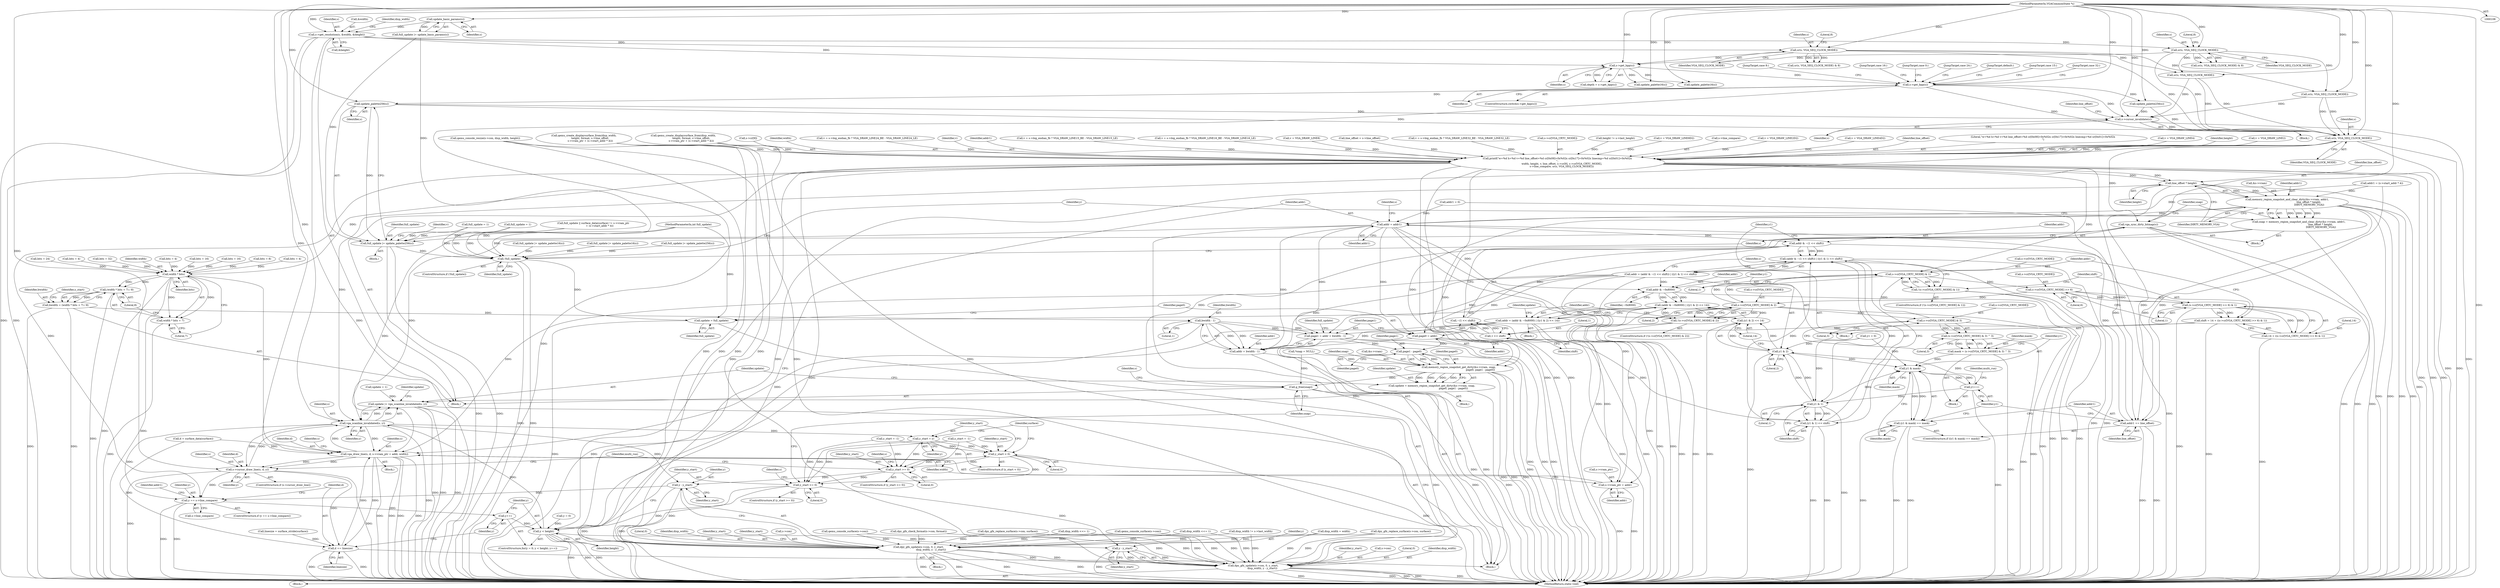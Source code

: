 digraph "0_qemu_bfc56535f793c557aa754c50213fc5f882e6482d@API" {
"1000552" [label="(Call,update_palette256(s))"];
"1000533" [label="(Call,s->get_bpp(s))"];
"1000279" [label="(Call,s->get_bpp(s))"];
"1000163" [label="(Call,s->get_resolution(s, &width, &height))"];
"1000161" [label="(Call,update_basic_params(s))"];
"1000109" [label="(MethodParameterIn,VGACommonState *s)"];
"1000253" [label="(Call,sr(s, VGA_SEQ_CLOCK_MODE))"];
"1000269" [label="(Call,sr(s, VGA_SEQ_CLOCK_MODE))"];
"1000550" [label="(Call,full_update |= update_palette256(s))"];
"1000688" [label="(Call,!full_update)"];
"1000777" [label="(Call,update = full_update)"];
"1000627" [label="(Call,s->cursor_invalidate(s))"];
"1000653" [label="(Call,sr(s, VGA_SEQ_CLOCK_MODE))"];
"1000634" [label="(Call,printf(\"w=%d h=%d v=%d line_offset=%d cr[0x09]=0x%02x cr[0x17]=0x%02x linecmp=%d sr[0x01]=0x%02x\n\",\n           width, height, v, line_offset, s->cr[9], s->cr[VGA_CRTC_MODE],\n           s->line_compare, sr(s, VGA_SEQ_CLOCK_MODE)))"];
"1000667" [label="(Call,width * bits)"];
"1000665" [label="(Call,(width * bits + 7) / 8)"];
"1000663" [label="(Call,bwidth = (width * bits + 7) / 8)"];
"1000787" [label="(Call,bwidth - 1)"];
"1000783" [label="(Call,page1 = addr + bwidth - 1)"];
"1000807" [label="(Call,page1 - page0)"];
"1000800" [label="(Call,memory_region_snapshot_get_dirty(&s->vram, snap,\n                                                      page0, page1 - page0))"];
"1000798" [label="(Call,update = memory_region_snapshot_get_dirty(&s->vram, snap,\n                                                      page0, page1 - page0))"];
"1000810" [label="(Call,update |= vga_scanline_invalidated(s, y))"];
"1000928" [label="(Call,g_free(snap))"];
"1000785" [label="(Call,addr + bwidth - 1)"];
"1000666" [label="(Call,width * bits + 7)"];
"1000830" [label="(Call,vga_draw_line(s, d, s->vram_ptr + addr, width))"];
"1000812" [label="(Call,vga_scanline_invalidated(s, y))"];
"1000822" [label="(Call,y_start = y)"];
"1000819" [label="(Call,y_start < 0)"];
"1000850" [label="(Call,y_start >= 0)"];
"1000861" [label="(Call,y - y_start)"];
"1000854" [label="(Call,dpy_gfx_update(s->con, 0, y_start,\n                               disp_width, y - y_start))"];
"1000918" [label="(Call,dpy_gfx_update(s->con, 0, y_start,\n                       disp_width, y - y_start))"];
"1000902" [label="(Call,y == s->line_compare)"];
"1000712" [label="(Call,y++)"];
"1000709" [label="(Call,y < height)"];
"1000925" [label="(Call,y - y_start)"];
"1000914" [label="(Call,y_start >= 0)"];
"1000843" [label="(Call,s->cursor_draw_line(s, d, y))"];
"1000910" [label="(Call,d += linesize)"];
"1000701" [label="(Call,line_offset * height)"];
"1000695" [label="(Call,memory_region_snapshot_and_clear_dirty(&s->vram, addr1,\n                                                      line_offset * height,\n                                                       DIRTY_MEMORY_VGA))"];
"1000693" [label="(Call,snap = memory_region_snapshot_and_clear_dirty(&s->vram, addr1,\n                                                      line_offset * height,\n                                                       DIRTY_MEMORY_VGA))"];
"1000715" [label="(Call,addr = addr1)"];
"1000745" [label="(Call,addr & ~(1 << shift))"];
"1000744" [label="(Call,(addr & ~(1 << shift)) | ((y1 & 1) << shift))"];
"1000742" [label="(Call,addr = (addr & ~(1 << shift)) | ((y1 & 1) << shift))"];
"1000769" [label="(Call,addr & ~0x8000)"];
"1000768" [label="(Call,(addr & ~0x8000) | ((y1 & 2) << 14))"];
"1000766" [label="(Call,addr = (addr & ~0x8000) | ((y1 & 2) << 14))"];
"1000780" [label="(Call,page0 = addr)"];
"1000833" [label="(Call,s->vram_ptr + addr)"];
"1000889" [label="(Call,addr1 += line_offset)"];
"1000720" [label="(Call,s->cr[VGA_CRTC_MODE] & 1)"];
"1000719" [label="(Call,!(s->cr[VGA_CRTC_MODE] & 1))"];
"1000734" [label="(Call,s->cr[VGA_CRTC_MODE] >> 6)"];
"1000733" [label="(Call,(s->cr[VGA_CRTC_MODE] >> 6) & 1)"];
"1000729" [label="(Call,shift = 14 + ((s->cr[VGA_CRTC_MODE] >> 6) & 1))"];
"1000748" [label="(Call,1 << shift)"];
"1000747" [label="(Call,~(1 << shift))"];
"1000751" [label="(Call,(y1 & 1) << shift)"];
"1000731" [label="(Call,14 + ((s->cr[VGA_CRTC_MODE] >> 6) & 1))"];
"1000758" [label="(Call,s->cr[VGA_CRTC_MODE] & 2)"];
"1000757" [label="(Call,!(s->cr[VGA_CRTC_MODE] & 2))"];
"1000875" [label="(Call,s->cr[VGA_CRTC_MODE] & 3)"];
"1000874" [label="(Call,(s->cr[VGA_CRTC_MODE] & 3) ^ 3)"];
"1000872" [label="(Call,mask = (s->cr[VGA_CRTC_MODE] & 3) ^ 3)"];
"1000885" [label="(Call,y1 & mask)"];
"1000884" [label="(Call,(y1 & mask) == mask)"];
"1000892" [label="(Call,y1++)"];
"1000752" [label="(Call,y1 & 1)"];
"1000773" [label="(Call,y1 & 2)"];
"1000772" [label="(Call,(y1 & 2) << 14)"];
"1000691" [label="(Call,vga_sync_dirty_bitmap(s))"];
"1000783" [label="(Call,page1 = addr + bwidth - 1)"];
"1000664" [label="(Identifier,bwidth)"];
"1000844" [label="(Identifier,s)"];
"1000637" [label="(Identifier,height)"];
"1000755" [label="(Identifier,shift)"];
"1000754" [label="(Literal,1)"];
"1000805" [label="(Identifier,snap)"];
"1000782" [label="(Identifier,addr)"];
"1000707" [label="(Identifier,y)"];
"1000710" [label="(Identifier,y)"];
"1000870" [label="(Identifier,multi_run)"];
"1000721" [label="(Call,s->cr[VGA_CRTC_MODE])"];
"1000538" [label="(Call,full_update |= update_palette256(s))"];
"1000115" [label="(Call,qemu_console_surface(s->con))"];
"1000653" [label="(Call,sr(s, VGA_SEQ_CLOCK_MODE))"];
"1000811" [label="(Identifier,update)"];
"1000757" [label="(Call,!(s->cr[VGA_CRTC_MODE] & 2))"];
"1000350" [label="(Call,qemu_create_displaysurface_from(disp_width,\n                    height, format, s->line_offset,\n                    s->vram_ptr + (s->start_addr * 4)))"];
"1000816" [label="(Identifier,update)"];
"1000714" [label="(Block,)"];
"1000712" [label="(Call,y++)"];
"1000164" [label="(Identifier,s)"];
"1000665" [label="(Call,(width * bits + 7) / 8)"];
"1000705" [label="(ControlStructure,for(y = 0; y < height; y++))"];
"1000927" [label="(Identifier,y_start)"];
"1000747" [label="(Call,~(1 << shift))"];
"1000735" [label="(Call,s->cr[VGA_CRTC_MODE])"];
"1000759" [label="(Call,s->cr[VGA_CRTC_MODE])"];
"1000524" [label="(Call,v = VGA_DRAW_LINE2)"];
"1000919" [label="(Call,s->con)"];
"1000711" [label="(Identifier,height)"];
"1000769" [label="(Call,addr & ~0x8000)"];
"1000765" [label="(Block,)"];
"1000756" [label="(ControlStructure,if (!(s->cr[VGA_CRTC_MODE] & 2)))"];
"1000912" [label="(Identifier,linesize)"];
"1000715" [label="(Call,addr = addr1)"];
"1000537" [label="(JumpTarget,case 0:)"];
"1000480" [label="(Call,full_update |= update_palette16(s))"];
"1000667" [label="(Call,width * bits)"];
"1000510" [label="(Call,update_palette16(s))"];
"1000784" [label="(Identifier,page1)"];
"1000640" [label="(Call,s->cr[9])"];
"1000734" [label="(Call,s->cr[VGA_CRTC_MODE] >> 6)"];
"1000270" [label="(Identifier,s)"];
"1000918" [label="(Call,dpy_gfx_update(s->con, 0, y_start,\n                       disp_width, y - y_start))"];
"1000636" [label="(Identifier,width)"];
"1000713" [label="(Identifier,y)"];
"1000689" [label="(Identifier,full_update)"];
"1000839" [label="(ControlStructure,if (s->cursor_draw_line))"];
"1000111" [label="(Block,)"];
"1000741" [label="(Literal,1)"];
"1000676" [label="(Call,d = surface_data(surface))"];
"1000939" [label="(MethodReturn,static void)"];
"1000588" [label="(Call,v = s->big_endian_fb ? VGA_DRAW_LINE24_BE : VGA_DRAW_LINE24_LE)"];
"1000861" [label="(Call,y - y_start)"];
"1000824" [label="(Identifier,y)"];
"1000845" [label="(Identifier,d)"];
"1000776" [label="(Literal,14)"];
"1000774" [label="(Identifier,y1)"];
"1000834" [label="(Call,s->vram_ptr)"];
"1000746" [label="(Identifier,addr)"];
"1000279" [label="(Call,s->get_bpp(s))"];
"1000587" [label="(JumpTarget,case 24:)"];
"1000638" [label="(Identifier,v)"];
"1000831" [label="(Identifier,s)"];
"1000885" [label="(Call,y1 & mask)"];
"1000883" [label="(ControlStructure,if ((y1 & mask) == mask))"];
"1000876" [label="(Call,s->cr[VGA_CRTC_MODE])"];
"1000657" [label="(Identifier,addr1)"];
"1000252" [label="(Call,sr(s, VGA_SEQ_CLOCK_MODE) & 8)"];
"1000268" [label="(Call,sr(s, VGA_SEQ_CLOCK_MODE) & 8)"];
"1000864" [label="(Call,y_start = -1)"];
"1000694" [label="(Identifier,snap)"];
"1000750" [label="(Identifier,shift)"];
"1000534" [label="(Identifier,s)"];
"1000887" [label="(Identifier,mask)"];
"1000772" [label="(Call,(y1 & 2) << 14)"];
"1000553" [label="(Identifier,s)"];
"1000596" [label="(Call,bits = 24)"];
"1000536" [label="(JumpTarget,default:)"];
"1000670" [label="(Literal,7)"];
"1000669" [label="(Identifier,bits)"];
"1000850" [label="(Call,y_start >= 0)"];
"1000813" [label="(Identifier,s)"];
"1000922" [label="(Literal,0)"];
"1000770" [label="(Identifier,addr)"];
"1000843" [label="(Call,s->cursor_draw_line(s, d, y))"];
"1000687" [label="(ControlStructure,if (!full_update))"];
"1000832" [label="(Identifier,d)"];
"1000533" [label="(Call,s->get_bpp(s))"];
"1000719" [label="(Call,!(s->cr[VGA_CRTC_MODE] & 1))"];
"1000830" [label="(Call,vga_draw_line(s, d, s->vram_ptr + addr, width))"];
"1000771" [label="(Identifier,~0x8000)"];
"1000852" [label="(Literal,0)"];
"1000709" [label="(Call,y < height)"];
"1000761" [label="(Identifier,s)"];
"1000634" [label="(Call,printf(\"w=%d h=%d v=%d line_offset=%d cr[0x09]=0x%02x cr[0x17]=0x%02x linecmp=%d sr[0x01]=0x%02x\n\",\n           width, height, v, line_offset, s->cr[9], s->cr[VGA_CRTC_MODE],\n           s->line_compare, sr(s, VGA_SEQ_CLOCK_MODE)))"];
"1000545" [label="(Call,bits = 4)"];
"1000913" [label="(ControlStructure,if (y_start >= 0))"];
"1000753" [label="(Identifier,y1)"];
"1000766" [label="(Call,addr = (addr & ~0x8000) | ((y1 & 2) << 14))"];
"1000272" [label="(Literal,8)"];
"1000258" [label="(Call,disp_width <<= 1)"];
"1000561" [label="(JumpTarget,case 15:)"];
"1000165" [label="(Call,&width)"];
"1000920" [label="(Identifier,s)"];
"1000810" [label="(Call,update |= vga_scanline_invalidated(s, y))"];
"1000562" [label="(Call,v = s->big_endian_fb ? VGA_DRAW_LINE15_BE : VGA_DRAW_LINE15_LE)"];
"1000812" [label="(Call,vga_scanline_invalidated(s, y))"];
"1000901" [label="(ControlStructure,if (y == s->line_compare))"];
"1000881" [label="(Literal,3)"];
"1000723" [label="(Identifier,s)"];
"1000797" [label="(Block,)"];
"1000430" [label="(Call,full_update || surface_data(surface) != s->vram_ptr\n                + (s->start_addr * 4))"];
"1000575" [label="(Call,v = s->big_endian_fb ? VGA_DRAW_LINE16_BE : VGA_DRAW_LINE16_LE)"];
"1000779" [label="(Identifier,full_update)"];
"1000470" [label="(Call,dpy_gfx_replace_surface(s->con, surface))"];
"1000159" [label="(Call,full_update |= update_basic_params(s))"];
"1000630" [label="(Identifier,line_offset)"];
"1000890" [label="(Identifier,addr1)"];
"1000684" [label="(Call,y1 = 0)"];
"1000849" [label="(ControlStructure,if (y_start >= 0))"];
"1000162" [label="(Identifier,s)"];
"1000807" [label="(Call,page1 - page0)"];
"1000916" [label="(Literal,0)"];
"1000609" [label="(Call,bits = 32)"];
"1000668" [label="(Identifier,width)"];
"1000733" [label="(Call,(s->cr[VGA_CRTC_MODE] >> 6) & 1)"];
"1000837" [label="(Identifier,addr)"];
"1000786" [label="(Identifier,addr)"];
"1000422" [label="(Call,full_update = 1)"];
"1000871" [label="(Block,)"];
"1000253" [label="(Call,sr(s, VGA_SEQ_CLOCK_MODE))"];
"1000798" [label="(Call,update = memory_region_snapshot_get_dirty(&s->vram, snap,\n                                                      page0, page1 - page0))"];
"1000872" [label="(Call,mask = (s->cr[VGA_CRTC_MODE] & 3) ^ 3)"];
"1000680" [label="(Call,linesize = surface_stride(surface))"];
"1000818" [label="(ControlStructure,if (y_start < 0))"];
"1000381" [label="(Call,qemu_console_surface(s->con))"];
"1000554" [label="(Call,v = VGA_DRAW_LINE8)"];
"1000809" [label="(Identifier,page0)"];
"1000672" [label="(Call,y_start = -1)"];
"1000716" [label="(Identifier,addr)"];
"1000663" [label="(Call,bwidth = (width * bits + 7) / 8)"];
"1000551" [label="(Identifier,full_update)"];
"1000629" [label="(Call,line_offset = s->line_offset)"];
"1000527" [label="(Call,bits = 4)"];
"1000801" [label="(Call,&s->vram)"];
"1000727" [label="(Block,)"];
"1000600" [label="(JumpTarget,case 32:)"];
"1000808" [label="(Identifier,page1)"];
"1000366" [label="(Call,dpy_gfx_replace_surface(s->con, surface))"];
"1000601" [label="(Call,v = s->big_endian_fb ? VGA_DRAW_LINE32_BE : VGA_DRAW_LINE32_LE)"];
"1000274" [label="(Call,disp_width <<= 1)"];
"1000926" [label="(Identifier,y)"];
"1000700" [label="(Identifier,addr1)"];
"1000785" [label="(Call,addr + bwidth - 1)"];
"1000277" [label="(Call,depth = s->get_bpp(s))"];
"1000726" [label="(Literal,1)"];
"1000856" [label="(Identifier,s)"];
"1000778" [label="(Identifier,update)"];
"1000819" [label="(Call,y_start < 0)"];
"1000645" [label="(Call,s->cr[VGA_CRTC_MODE])"];
"1000928" [label="(Call,g_free(snap))"];
"1000806" [label="(Identifier,page0)"];
"1000169" [label="(Call,disp_width = width)"];
"1000904" [label="(Call,s->line_compare)"];
"1000781" [label="(Identifier,page0)"];
"1000789" [label="(Literal,1)"];
"1000583" [label="(Call,bits = 16)"];
"1000907" [label="(Call,addr1 = 0)"];
"1000893" [label="(Identifier,y1)"];
"1000888" [label="(Identifier,mask)"];
"1000486" [label="(Call,sr(s, VGA_SEQ_CLOCK_MODE))"];
"1000814" [label="(Identifier,y)"];
"1000767" [label="(Identifier,addr)"];
"1000846" [label="(Identifier,y)"];
"1000822" [label="(Call,y_start = y)"];
"1000540" [label="(Call,update_palette256(s))"];
"1000323" [label="(Call,height != s->last_height)"];
"1000914" [label="(Call,y_start >= 0)"];
"1000929" [label="(Identifier,snap)"];
"1000858" [label="(Literal,0)"];
"1000758" [label="(Call,s->cr[VGA_CRTC_MODE] & 2)"];
"1000731" [label="(Call,14 + ((s->cr[VGA_CRTC_MODE] >> 6) & 1))"];
"1000693" [label="(Call,snap = memory_region_snapshot_and_clear_dirty(&s->vram, addr1,\n                                                      line_offset * height,\n                                                       DIRTY_MEMORY_VGA))"];
"1000780" [label="(Call,page0 = addr)"];
"1000293" [label="(Call,dpy_gfx_check_format(s->con, format))"];
"1000752" [label="(Call,y1 & 1)"];
"1000718" [label="(ControlStructure,if (!(s->cr[VGA_CRTC_MODE] & 1)))"];
"1000895" [label="(Identifier,multi_run)"];
"1000454" [label="(Call,qemu_create_displaysurface_from(disp_width,\n                height, format, s->line_offset,\n                s->vram_ptr + (s->start_addr * 4)))"];
"1000925" [label="(Call,y - y_start)"];
"1000777" [label="(Call,update = full_update)"];
"1000255" [label="(Identifier,VGA_SEQ_CLOCK_MODE)"];
"1000860" [label="(Identifier,disp_width)"];
"1000743" [label="(Identifier,addr)"];
"1000110" [label="(MethodParameterIn,int full_update)"];
"1000884" [label="(Call,(y1 & mask) == mask)"];
"1000788" [label="(Identifier,bwidth)"];
"1000542" [label="(Call,v = VGA_DRAW_LINE8D2)"];
"1000911" [label="(Identifier,d)"];
"1000773" [label="(Call,y1 & 2)"];
"1000650" [label="(Call,s->line_compare)"];
"1000167" [label="(Call,&height)"];
"1000800" [label="(Call,memory_region_snapshot_get_dirty(&s->vram, snap,\n                                                      page0, page1 - page0))"];
"1000271" [label="(Identifier,VGA_SEQ_CLOCK_MODE)"];
"1000823" [label="(Identifier,y_start)"];
"1000555" [label="(Identifier,v)"];
"1000269" [label="(Call,sr(s, VGA_SEQ_CLOCK_MODE))"];
"1000833" [label="(Call,s->vram_ptr + addr)"];
"1000923" [label="(Identifier,y_start)"];
"1000673" [label="(Identifier,y_start)"];
"1000908" [label="(Identifier,addr1)"];
"1000233" [label="(Call,full_update = 1)"];
"1000740" [label="(Literal,6)"];
"1000859" [label="(Identifier,y_start)"];
"1000702" [label="(Identifier,line_offset)"];
"1000745" [label="(Call,addr & ~(1 << shift))"];
"1000892" [label="(Call,y1++)"];
"1000109" [label="(MethodParameterIn,VGACommonState *s)"];
"1000627" [label="(Call,s->cursor_invalidate(s))"];
"1000535" [label="(Block,)"];
"1000514" [label="(Call,sr(s, VGA_SEQ_CLOCK_MODE))"];
"1000654" [label="(Identifier,s)"];
"1000373" [label="(Call,qemu_console_resize(s->con, disp_width, height))"];
"1000570" [label="(Call,bits = 16)"];
"1000508" [label="(Call,full_update |= update_palette16(s))"];
"1000841" [label="(Identifier,s)"];
"1000862" [label="(Identifier,y)"];
"1000903" [label="(Identifier,y)"];
"1000744" [label="(Call,(addr & ~(1 << shift)) | ((y1 & 1) << shift))"];
"1000751" [label="(Call,(y1 & 1) << shift)"];
"1000557" [label="(Call,bits = 8)"];
"1000874" [label="(Call,(s->cr[VGA_CRTC_MODE] & 3) ^ 3)"];
"1000932" [label="(Identifier,s)"];
"1000873" [label="(Identifier,mask)"];
"1000820" [label="(Identifier,y_start)"];
"1000655" [label="(Identifier,VGA_SEQ_CLOCK_MODE)"];
"1000161" [label="(Call,update_basic_params(s))"];
"1000863" [label="(Identifier,y_start)"];
"1000732" [label="(Literal,14)"];
"1000853" [label="(Block,)"];
"1000519" [label="(Call,v = VGA_DRAW_LINE2D2)"];
"1000865" [label="(Identifier,y_start)"];
"1000136" [label="(Call,*snap = NULL)"];
"1000550" [label="(Call,full_update |= update_palette256(s))"];
"1000163" [label="(Call,s->get_resolution(s, &width, &height))"];
"1000749" [label="(Literal,1)"];
"1000491" [label="(Call,v = VGA_DRAW_LINE4D2)"];
"1000692" [label="(Identifier,s)"];
"1000280" [label="(Identifier,s)"];
"1000902" [label="(Call,y == s->line_compare)"];
"1000720" [label="(Call,s->cr[VGA_CRTC_MODE] & 1)"];
"1000317" [label="(Call,disp_width != s->last_width)"];
"1000706" [label="(Call,y = 0)"];
"1000696" [label="(Call,&s->vram)"];
"1000549" [label="(JumpTarget,case 8:)"];
"1000532" [label="(ControlStructure,switch(s->get_bpp(s)))"];
"1000729" [label="(Call,shift = 14 + ((s->cr[VGA_CRTC_MODE] >> 6) & 1))"];
"1000170" [label="(Identifier,disp_width)"];
"1000787" [label="(Call,bwidth - 1)"];
"1000775" [label="(Literal,2)"];
"1000924" [label="(Identifier,disp_width)"];
"1000703" [label="(Identifier,height)"];
"1000552" [label="(Call,update_palette256(s))"];
"1000855" [label="(Call,s->con)"];
"1000886" [label="(Identifier,y1)"];
"1000690" [label="(Block,)"];
"1000574" [label="(JumpTarget,case 16:)"];
"1000704" [label="(Identifier,DIRTY_MEMORY_VGA)"];
"1000828" [label="(Identifier,surface)"];
"1000639" [label="(Identifier,line_offset)"];
"1000254" [label="(Identifier,s)"];
"1000799" [label="(Identifier,update)"];
"1000882" [label="(Literal,3)"];
"1000793" [label="(Call,update = 1)"];
"1000889" [label="(Call,addr1 += line_offset)"];
"1000748" [label="(Call,1 << shift)"];
"1000891" [label="(Identifier,line_offset)"];
"1000626" [label="(Block,)"];
"1000742" [label="(Call,addr = (addr & ~(1 << shift)) | ((y1 & 1) << shift))"];
"1000829" [label="(Block,)"];
"1000666" [label="(Call,width * bits + 7)"];
"1000730" [label="(Identifier,shift)"];
"1000917" [label="(Block,)"];
"1000851" [label="(Identifier,y_start)"];
"1000875" [label="(Call,s->cr[VGA_CRTC_MODE] & 3)"];
"1000691" [label="(Call,vga_sync_dirty_bitmap(s))"];
"1000482" [label="(Call,update_palette16(s))"];
"1000910" [label="(Call,d += linesize)"];
"1000701" [label="(Call,line_offset * height)"];
"1000768" [label="(Call,(addr & ~0x8000) | ((y1 & 2) << 14))"];
"1000915" [label="(Identifier,y_start)"];
"1000854" [label="(Call,dpy_gfx_update(s->con, 0, y_start,\n                               disp_width, y - y_start))"];
"1000791" [label="(Identifier,full_update)"];
"1000499" [label="(Call,bits = 4)"];
"1000256" [label="(Literal,8)"];
"1000635" [label="(Literal,\"w=%d h=%d v=%d line_offset=%d cr[0x09]=0x%02x cr[0x17]=0x%02x linecmp=%d sr[0x01]=0x%02x\n\")"];
"1000821" [label="(Literal,0)"];
"1000688" [label="(Call,!full_update)"];
"1000496" [label="(Call,v = VGA_DRAW_LINE4)"];
"1000671" [label="(Literal,8)"];
"1000656" [label="(Call,addr1 = (s->start_addr * 4))"];
"1000628" [label="(Identifier,s)"];
"1000838" [label="(Identifier,width)"];
"1000717" [label="(Identifier,addr1)"];
"1000764" [label="(Literal,2)"];
"1000695" [label="(Call,memory_region_snapshot_and_clear_dirty(&s->vram, addr1,\n                                                      line_offset * height,\n                                                       DIRTY_MEMORY_VGA))"];
"1000552" -> "1000550"  [label="AST: "];
"1000552" -> "1000553"  [label="CFG: "];
"1000553" -> "1000552"  [label="AST: "];
"1000550" -> "1000552"  [label="CFG: "];
"1000552" -> "1000550"  [label="DDG: "];
"1000533" -> "1000552"  [label="DDG: "];
"1000109" -> "1000552"  [label="DDG: "];
"1000552" -> "1000627"  [label="DDG: "];
"1000552" -> "1000653"  [label="DDG: "];
"1000533" -> "1000532"  [label="AST: "];
"1000533" -> "1000534"  [label="CFG: "];
"1000534" -> "1000533"  [label="AST: "];
"1000536" -> "1000533"  [label="CFG: "];
"1000537" -> "1000533"  [label="CFG: "];
"1000549" -> "1000533"  [label="CFG: "];
"1000561" -> "1000533"  [label="CFG: "];
"1000574" -> "1000533"  [label="CFG: "];
"1000587" -> "1000533"  [label="CFG: "];
"1000600" -> "1000533"  [label="CFG: "];
"1000533" -> "1000939"  [label="DDG: "];
"1000279" -> "1000533"  [label="DDG: "];
"1000109" -> "1000533"  [label="DDG: "];
"1000533" -> "1000540"  [label="DDG: "];
"1000533" -> "1000627"  [label="DDG: "];
"1000533" -> "1000653"  [label="DDG: "];
"1000279" -> "1000277"  [label="AST: "];
"1000279" -> "1000280"  [label="CFG: "];
"1000280" -> "1000279"  [label="AST: "];
"1000277" -> "1000279"  [label="CFG: "];
"1000279" -> "1000277"  [label="DDG: "];
"1000163" -> "1000279"  [label="DDG: "];
"1000253" -> "1000279"  [label="DDG: "];
"1000269" -> "1000279"  [label="DDG: "];
"1000109" -> "1000279"  [label="DDG: "];
"1000279" -> "1000482"  [label="DDG: "];
"1000279" -> "1000510"  [label="DDG: "];
"1000163" -> "1000111"  [label="AST: "];
"1000163" -> "1000167"  [label="CFG: "];
"1000164" -> "1000163"  [label="AST: "];
"1000165" -> "1000163"  [label="AST: "];
"1000167" -> "1000163"  [label="AST: "];
"1000170" -> "1000163"  [label="CFG: "];
"1000163" -> "1000939"  [label="DDG: "];
"1000163" -> "1000939"  [label="DDG: "];
"1000163" -> "1000939"  [label="DDG: "];
"1000161" -> "1000163"  [label="DDG: "];
"1000109" -> "1000163"  [label="DDG: "];
"1000163" -> "1000253"  [label="DDG: "];
"1000163" -> "1000269"  [label="DDG: "];
"1000161" -> "1000159"  [label="AST: "];
"1000161" -> "1000162"  [label="CFG: "];
"1000162" -> "1000161"  [label="AST: "];
"1000159" -> "1000161"  [label="CFG: "];
"1000161" -> "1000159"  [label="DDG: "];
"1000109" -> "1000161"  [label="DDG: "];
"1000109" -> "1000108"  [label="AST: "];
"1000109" -> "1000939"  [label="DDG: "];
"1000109" -> "1000253"  [label="DDG: "];
"1000109" -> "1000269"  [label="DDG: "];
"1000109" -> "1000482"  [label="DDG: "];
"1000109" -> "1000486"  [label="DDG: "];
"1000109" -> "1000510"  [label="DDG: "];
"1000109" -> "1000514"  [label="DDG: "];
"1000109" -> "1000540"  [label="DDG: "];
"1000109" -> "1000627"  [label="DDG: "];
"1000109" -> "1000653"  [label="DDG: "];
"1000109" -> "1000691"  [label="DDG: "];
"1000109" -> "1000812"  [label="DDG: "];
"1000109" -> "1000830"  [label="DDG: "];
"1000109" -> "1000843"  [label="DDG: "];
"1000253" -> "1000252"  [label="AST: "];
"1000253" -> "1000255"  [label="CFG: "];
"1000254" -> "1000253"  [label="AST: "];
"1000255" -> "1000253"  [label="AST: "];
"1000256" -> "1000253"  [label="CFG: "];
"1000253" -> "1000252"  [label="DDG: "];
"1000253" -> "1000252"  [label="DDG: "];
"1000253" -> "1000486"  [label="DDG: "];
"1000253" -> "1000514"  [label="DDG: "];
"1000253" -> "1000653"  [label="DDG: "];
"1000269" -> "1000268"  [label="AST: "];
"1000269" -> "1000271"  [label="CFG: "];
"1000270" -> "1000269"  [label="AST: "];
"1000271" -> "1000269"  [label="AST: "];
"1000272" -> "1000269"  [label="CFG: "];
"1000269" -> "1000268"  [label="DDG: "];
"1000269" -> "1000268"  [label="DDG: "];
"1000269" -> "1000486"  [label="DDG: "];
"1000269" -> "1000514"  [label="DDG: "];
"1000269" -> "1000653"  [label="DDG: "];
"1000550" -> "1000535"  [label="AST: "];
"1000551" -> "1000550"  [label="AST: "];
"1000555" -> "1000550"  [label="CFG: "];
"1000550" -> "1000939"  [label="DDG: "];
"1000550" -> "1000939"  [label="DDG: "];
"1000159" -> "1000550"  [label="DDG: "];
"1000422" -> "1000550"  [label="DDG: "];
"1000430" -> "1000550"  [label="DDG: "];
"1000233" -> "1000550"  [label="DDG: "];
"1000110" -> "1000550"  [label="DDG: "];
"1000550" -> "1000688"  [label="DDG: "];
"1000688" -> "1000687"  [label="AST: "];
"1000688" -> "1000689"  [label="CFG: "];
"1000689" -> "1000688"  [label="AST: "];
"1000692" -> "1000688"  [label="CFG: "];
"1000707" -> "1000688"  [label="CFG: "];
"1000688" -> "1000939"  [label="DDG: "];
"1000688" -> "1000939"  [label="DDG: "];
"1000508" -> "1000688"  [label="DDG: "];
"1000159" -> "1000688"  [label="DDG: "];
"1000422" -> "1000688"  [label="DDG: "];
"1000430" -> "1000688"  [label="DDG: "];
"1000480" -> "1000688"  [label="DDG: "];
"1000233" -> "1000688"  [label="DDG: "];
"1000538" -> "1000688"  [label="DDG: "];
"1000110" -> "1000688"  [label="DDG: "];
"1000688" -> "1000777"  [label="DDG: "];
"1000777" -> "1000714"  [label="AST: "];
"1000777" -> "1000779"  [label="CFG: "];
"1000778" -> "1000777"  [label="AST: "];
"1000779" -> "1000777"  [label="AST: "];
"1000781" -> "1000777"  [label="CFG: "];
"1000777" -> "1000939"  [label="DDG: "];
"1000110" -> "1000777"  [label="DDG: "];
"1000627" -> "1000626"  [label="AST: "];
"1000627" -> "1000628"  [label="CFG: "];
"1000628" -> "1000627"  [label="AST: "];
"1000630" -> "1000627"  [label="CFG: "];
"1000627" -> "1000939"  [label="DDG: "];
"1000514" -> "1000627"  [label="DDG: "];
"1000486" -> "1000627"  [label="DDG: "];
"1000540" -> "1000627"  [label="DDG: "];
"1000627" -> "1000653"  [label="DDG: "];
"1000653" -> "1000634"  [label="AST: "];
"1000653" -> "1000655"  [label="CFG: "];
"1000654" -> "1000653"  [label="AST: "];
"1000655" -> "1000653"  [label="AST: "];
"1000634" -> "1000653"  [label="CFG: "];
"1000653" -> "1000939"  [label="DDG: "];
"1000653" -> "1000939"  [label="DDG: "];
"1000653" -> "1000634"  [label="DDG: "];
"1000653" -> "1000634"  [label="DDG: "];
"1000514" -> "1000653"  [label="DDG: "];
"1000514" -> "1000653"  [label="DDG: "];
"1000486" -> "1000653"  [label="DDG: "];
"1000486" -> "1000653"  [label="DDG: "];
"1000540" -> "1000653"  [label="DDG: "];
"1000653" -> "1000691"  [label="DDG: "];
"1000653" -> "1000812"  [label="DDG: "];
"1000634" -> "1000111"  [label="AST: "];
"1000635" -> "1000634"  [label="AST: "];
"1000636" -> "1000634"  [label="AST: "];
"1000637" -> "1000634"  [label="AST: "];
"1000638" -> "1000634"  [label="AST: "];
"1000639" -> "1000634"  [label="AST: "];
"1000640" -> "1000634"  [label="AST: "];
"1000645" -> "1000634"  [label="AST: "];
"1000650" -> "1000634"  [label="AST: "];
"1000657" -> "1000634"  [label="CFG: "];
"1000634" -> "1000939"  [label="DDG: "];
"1000634" -> "1000939"  [label="DDG: "];
"1000634" -> "1000939"  [label="DDG: "];
"1000634" -> "1000939"  [label="DDG: "];
"1000634" -> "1000939"  [label="DDG: "];
"1000634" -> "1000939"  [label="DDG: "];
"1000634" -> "1000939"  [label="DDG: "];
"1000323" -> "1000634"  [label="DDG: "];
"1000454" -> "1000634"  [label="DDG: "];
"1000373" -> "1000634"  [label="DDG: "];
"1000350" -> "1000634"  [label="DDG: "];
"1000524" -> "1000634"  [label="DDG: "];
"1000588" -> "1000634"  [label="DDG: "];
"1000562" -> "1000634"  [label="DDG: "];
"1000519" -> "1000634"  [label="DDG: "];
"1000601" -> "1000634"  [label="DDG: "];
"1000542" -> "1000634"  [label="DDG: "];
"1000575" -> "1000634"  [label="DDG: "];
"1000491" -> "1000634"  [label="DDG: "];
"1000554" -> "1000634"  [label="DDG: "];
"1000496" -> "1000634"  [label="DDG: "];
"1000629" -> "1000634"  [label="DDG: "];
"1000634" -> "1000667"  [label="DDG: "];
"1000634" -> "1000701"  [label="DDG: "];
"1000634" -> "1000701"  [label="DDG: "];
"1000634" -> "1000709"  [label="DDG: "];
"1000634" -> "1000720"  [label="DDG: "];
"1000634" -> "1000889"  [label="DDG: "];
"1000634" -> "1000902"  [label="DDG: "];
"1000667" -> "1000666"  [label="AST: "];
"1000667" -> "1000669"  [label="CFG: "];
"1000668" -> "1000667"  [label="AST: "];
"1000669" -> "1000667"  [label="AST: "];
"1000670" -> "1000667"  [label="CFG: "];
"1000667" -> "1000939"  [label="DDG: "];
"1000667" -> "1000939"  [label="DDG: "];
"1000667" -> "1000665"  [label="DDG: "];
"1000667" -> "1000665"  [label="DDG: "];
"1000667" -> "1000666"  [label="DDG: "];
"1000667" -> "1000666"  [label="DDG: "];
"1000570" -> "1000667"  [label="DDG: "];
"1000583" -> "1000667"  [label="DDG: "];
"1000596" -> "1000667"  [label="DDG: "];
"1000527" -> "1000667"  [label="DDG: "];
"1000609" -> "1000667"  [label="DDG: "];
"1000545" -> "1000667"  [label="DDG: "];
"1000499" -> "1000667"  [label="DDG: "];
"1000557" -> "1000667"  [label="DDG: "];
"1000667" -> "1000830"  [label="DDG: "];
"1000665" -> "1000663"  [label="AST: "];
"1000665" -> "1000671"  [label="CFG: "];
"1000666" -> "1000665"  [label="AST: "];
"1000671" -> "1000665"  [label="AST: "];
"1000663" -> "1000665"  [label="CFG: "];
"1000665" -> "1000939"  [label="DDG: "];
"1000665" -> "1000663"  [label="DDG: "];
"1000665" -> "1000663"  [label="DDG: "];
"1000663" -> "1000111"  [label="AST: "];
"1000664" -> "1000663"  [label="AST: "];
"1000673" -> "1000663"  [label="CFG: "];
"1000663" -> "1000939"  [label="DDG: "];
"1000663" -> "1000939"  [label="DDG: "];
"1000663" -> "1000787"  [label="DDG: "];
"1000787" -> "1000785"  [label="AST: "];
"1000787" -> "1000789"  [label="CFG: "];
"1000788" -> "1000787"  [label="AST: "];
"1000789" -> "1000787"  [label="AST: "];
"1000785" -> "1000787"  [label="CFG: "];
"1000787" -> "1000939"  [label="DDG: "];
"1000787" -> "1000783"  [label="DDG: "];
"1000787" -> "1000783"  [label="DDG: "];
"1000787" -> "1000785"  [label="DDG: "];
"1000787" -> "1000785"  [label="DDG: "];
"1000783" -> "1000714"  [label="AST: "];
"1000783" -> "1000785"  [label="CFG: "];
"1000784" -> "1000783"  [label="AST: "];
"1000785" -> "1000783"  [label="AST: "];
"1000791" -> "1000783"  [label="CFG: "];
"1000783" -> "1000939"  [label="DDG: "];
"1000783" -> "1000939"  [label="DDG: "];
"1000715" -> "1000783"  [label="DDG: "];
"1000766" -> "1000783"  [label="DDG: "];
"1000742" -> "1000783"  [label="DDG: "];
"1000783" -> "1000807"  [label="DDG: "];
"1000807" -> "1000800"  [label="AST: "];
"1000807" -> "1000809"  [label="CFG: "];
"1000808" -> "1000807"  [label="AST: "];
"1000809" -> "1000807"  [label="AST: "];
"1000800" -> "1000807"  [label="CFG: "];
"1000807" -> "1000939"  [label="DDG: "];
"1000807" -> "1000800"  [label="DDG: "];
"1000807" -> "1000800"  [label="DDG: "];
"1000780" -> "1000807"  [label="DDG: "];
"1000800" -> "1000798"  [label="AST: "];
"1000801" -> "1000800"  [label="AST: "];
"1000805" -> "1000800"  [label="AST: "];
"1000806" -> "1000800"  [label="AST: "];
"1000798" -> "1000800"  [label="CFG: "];
"1000800" -> "1000939"  [label="DDG: "];
"1000800" -> "1000939"  [label="DDG: "];
"1000800" -> "1000939"  [label="DDG: "];
"1000800" -> "1000798"  [label="DDG: "];
"1000800" -> "1000798"  [label="DDG: "];
"1000800" -> "1000798"  [label="DDG: "];
"1000800" -> "1000798"  [label="DDG: "];
"1000695" -> "1000800"  [label="DDG: "];
"1000693" -> "1000800"  [label="DDG: "];
"1000136" -> "1000800"  [label="DDG: "];
"1000800" -> "1000928"  [label="DDG: "];
"1000798" -> "1000797"  [label="AST: "];
"1000799" -> "1000798"  [label="AST: "];
"1000811" -> "1000798"  [label="CFG: "];
"1000798" -> "1000939"  [label="DDG: "];
"1000798" -> "1000810"  [label="DDG: "];
"1000810" -> "1000714"  [label="AST: "];
"1000810" -> "1000812"  [label="CFG: "];
"1000811" -> "1000810"  [label="AST: "];
"1000812" -> "1000810"  [label="AST: "];
"1000816" -> "1000810"  [label="CFG: "];
"1000810" -> "1000939"  [label="DDG: "];
"1000810" -> "1000939"  [label="DDG: "];
"1000810" -> "1000939"  [label="DDG: "];
"1000793" -> "1000810"  [label="DDG: "];
"1000812" -> "1000810"  [label="DDG: "];
"1000812" -> "1000810"  [label="DDG: "];
"1000928" -> "1000111"  [label="AST: "];
"1000928" -> "1000929"  [label="CFG: "];
"1000929" -> "1000928"  [label="AST: "];
"1000932" -> "1000928"  [label="CFG: "];
"1000928" -> "1000939"  [label="DDG: "];
"1000928" -> "1000939"  [label="DDG: "];
"1000693" -> "1000928"  [label="DDG: "];
"1000136" -> "1000928"  [label="DDG: "];
"1000786" -> "1000785"  [label="AST: "];
"1000785" -> "1000939"  [label="DDG: "];
"1000785" -> "1000939"  [label="DDG: "];
"1000715" -> "1000785"  [label="DDG: "];
"1000766" -> "1000785"  [label="DDG: "];
"1000742" -> "1000785"  [label="DDG: "];
"1000666" -> "1000670"  [label="CFG: "];
"1000670" -> "1000666"  [label="AST: "];
"1000671" -> "1000666"  [label="CFG: "];
"1000666" -> "1000939"  [label="DDG: "];
"1000830" -> "1000829"  [label="AST: "];
"1000830" -> "1000838"  [label="CFG: "];
"1000831" -> "1000830"  [label="AST: "];
"1000832" -> "1000830"  [label="AST: "];
"1000833" -> "1000830"  [label="AST: "];
"1000838" -> "1000830"  [label="AST: "];
"1000841" -> "1000830"  [label="CFG: "];
"1000830" -> "1000939"  [label="DDG: "];
"1000830" -> "1000939"  [label="DDG: "];
"1000830" -> "1000939"  [label="DDG: "];
"1000830" -> "1000939"  [label="DDG: "];
"1000830" -> "1000812"  [label="DDG: "];
"1000812" -> "1000830"  [label="DDG: "];
"1000676" -> "1000830"  [label="DDG: "];
"1000910" -> "1000830"  [label="DDG: "];
"1000715" -> "1000830"  [label="DDG: "];
"1000766" -> "1000830"  [label="DDG: "];
"1000742" -> "1000830"  [label="DDG: "];
"1000830" -> "1000843"  [label="DDG: "];
"1000830" -> "1000843"  [label="DDG: "];
"1000830" -> "1000910"  [label="DDG: "];
"1000812" -> "1000814"  [label="CFG: "];
"1000813" -> "1000812"  [label="AST: "];
"1000814" -> "1000812"  [label="AST: "];
"1000812" -> "1000939"  [label="DDG: "];
"1000843" -> "1000812"  [label="DDG: "];
"1000691" -> "1000812"  [label="DDG: "];
"1000709" -> "1000812"  [label="DDG: "];
"1000812" -> "1000822"  [label="DDG: "];
"1000812" -> "1000843"  [label="DDG: "];
"1000812" -> "1000861"  [label="DDG: "];
"1000812" -> "1000902"  [label="DDG: "];
"1000822" -> "1000818"  [label="AST: "];
"1000822" -> "1000824"  [label="CFG: "];
"1000823" -> "1000822"  [label="AST: "];
"1000824" -> "1000822"  [label="AST: "];
"1000828" -> "1000822"  [label="CFG: "];
"1000822" -> "1000819"  [label="DDG: "];
"1000822" -> "1000850"  [label="DDG: "];
"1000822" -> "1000914"  [label="DDG: "];
"1000819" -> "1000818"  [label="AST: "];
"1000819" -> "1000821"  [label="CFG: "];
"1000820" -> "1000819"  [label="AST: "];
"1000821" -> "1000819"  [label="AST: "];
"1000823" -> "1000819"  [label="CFG: "];
"1000828" -> "1000819"  [label="CFG: "];
"1000819" -> "1000939"  [label="DDG: "];
"1000850" -> "1000819"  [label="DDG: "];
"1000864" -> "1000819"  [label="DDG: "];
"1000672" -> "1000819"  [label="DDG: "];
"1000819" -> "1000850"  [label="DDG: "];
"1000819" -> "1000914"  [label="DDG: "];
"1000850" -> "1000849"  [label="AST: "];
"1000850" -> "1000852"  [label="CFG: "];
"1000851" -> "1000850"  [label="AST: "];
"1000852" -> "1000850"  [label="AST: "];
"1000856" -> "1000850"  [label="CFG: "];
"1000870" -> "1000850"  [label="CFG: "];
"1000864" -> "1000850"  [label="DDG: "];
"1000672" -> "1000850"  [label="DDG: "];
"1000850" -> "1000861"  [label="DDG: "];
"1000850" -> "1000914"  [label="DDG: "];
"1000861" -> "1000854"  [label="AST: "];
"1000861" -> "1000863"  [label="CFG: "];
"1000862" -> "1000861"  [label="AST: "];
"1000863" -> "1000861"  [label="AST: "];
"1000854" -> "1000861"  [label="CFG: "];
"1000861" -> "1000854"  [label="DDG: "];
"1000861" -> "1000854"  [label="DDG: "];
"1000861" -> "1000902"  [label="DDG: "];
"1000854" -> "1000853"  [label="AST: "];
"1000855" -> "1000854"  [label="AST: "];
"1000858" -> "1000854"  [label="AST: "];
"1000859" -> "1000854"  [label="AST: "];
"1000860" -> "1000854"  [label="AST: "];
"1000865" -> "1000854"  [label="CFG: "];
"1000854" -> "1000939"  [label="DDG: "];
"1000854" -> "1000939"  [label="DDG: "];
"1000854" -> "1000939"  [label="DDG: "];
"1000854" -> "1000939"  [label="DDG: "];
"1000293" -> "1000854"  [label="DDG: "];
"1000381" -> "1000854"  [label="DDG: "];
"1000470" -> "1000854"  [label="DDG: "];
"1000115" -> "1000854"  [label="DDG: "];
"1000366" -> "1000854"  [label="DDG: "];
"1000274" -> "1000854"  [label="DDG: "];
"1000317" -> "1000854"  [label="DDG: "];
"1000169" -> "1000854"  [label="DDG: "];
"1000258" -> "1000854"  [label="DDG: "];
"1000454" -> "1000854"  [label="DDG: "];
"1000373" -> "1000854"  [label="DDG: "];
"1000350" -> "1000854"  [label="DDG: "];
"1000854" -> "1000918"  [label="DDG: "];
"1000854" -> "1000918"  [label="DDG: "];
"1000918" -> "1000917"  [label="AST: "];
"1000918" -> "1000925"  [label="CFG: "];
"1000919" -> "1000918"  [label="AST: "];
"1000922" -> "1000918"  [label="AST: "];
"1000923" -> "1000918"  [label="AST: "];
"1000924" -> "1000918"  [label="AST: "];
"1000925" -> "1000918"  [label="AST: "];
"1000929" -> "1000918"  [label="CFG: "];
"1000918" -> "1000939"  [label="DDG: "];
"1000918" -> "1000939"  [label="DDG: "];
"1000918" -> "1000939"  [label="DDG: "];
"1000918" -> "1000939"  [label="DDG: "];
"1000918" -> "1000939"  [label="DDG: "];
"1000293" -> "1000918"  [label="DDG: "];
"1000381" -> "1000918"  [label="DDG: "];
"1000470" -> "1000918"  [label="DDG: "];
"1000115" -> "1000918"  [label="DDG: "];
"1000366" -> "1000918"  [label="DDG: "];
"1000925" -> "1000918"  [label="DDG: "];
"1000925" -> "1000918"  [label="DDG: "];
"1000274" -> "1000918"  [label="DDG: "];
"1000317" -> "1000918"  [label="DDG: "];
"1000169" -> "1000918"  [label="DDG: "];
"1000258" -> "1000918"  [label="DDG: "];
"1000454" -> "1000918"  [label="DDG: "];
"1000373" -> "1000918"  [label="DDG: "];
"1000350" -> "1000918"  [label="DDG: "];
"1000902" -> "1000901"  [label="AST: "];
"1000902" -> "1000904"  [label="CFG: "];
"1000903" -> "1000902"  [label="AST: "];
"1000904" -> "1000902"  [label="AST: "];
"1000908" -> "1000902"  [label="CFG: "];
"1000911" -> "1000902"  [label="CFG: "];
"1000902" -> "1000939"  [label="DDG: "];
"1000902" -> "1000939"  [label="DDG: "];
"1000902" -> "1000712"  [label="DDG: "];
"1000843" -> "1000902"  [label="DDG: "];
"1000712" -> "1000705"  [label="AST: "];
"1000712" -> "1000713"  [label="CFG: "];
"1000713" -> "1000712"  [label="AST: "];
"1000710" -> "1000712"  [label="CFG: "];
"1000712" -> "1000709"  [label="DDG: "];
"1000709" -> "1000705"  [label="AST: "];
"1000709" -> "1000711"  [label="CFG: "];
"1000710" -> "1000709"  [label="AST: "];
"1000711" -> "1000709"  [label="AST: "];
"1000716" -> "1000709"  [label="CFG: "];
"1000915" -> "1000709"  [label="CFG: "];
"1000709" -> "1000939"  [label="DDG: "];
"1000709" -> "1000939"  [label="DDG: "];
"1000709" -> "1000939"  [label="DDG: "];
"1000706" -> "1000709"  [label="DDG: "];
"1000701" -> "1000709"  [label="DDG: "];
"1000709" -> "1000925"  [label="DDG: "];
"1000925" -> "1000927"  [label="CFG: "];
"1000926" -> "1000925"  [label="AST: "];
"1000927" -> "1000925"  [label="AST: "];
"1000925" -> "1000939"  [label="DDG: "];
"1000914" -> "1000925"  [label="DDG: "];
"1000914" -> "1000913"  [label="AST: "];
"1000914" -> "1000916"  [label="CFG: "];
"1000915" -> "1000914"  [label="AST: "];
"1000916" -> "1000914"  [label="AST: "];
"1000920" -> "1000914"  [label="CFG: "];
"1000929" -> "1000914"  [label="CFG: "];
"1000914" -> "1000939"  [label="DDG: "];
"1000914" -> "1000939"  [label="DDG: "];
"1000864" -> "1000914"  [label="DDG: "];
"1000672" -> "1000914"  [label="DDG: "];
"1000843" -> "1000839"  [label="AST: "];
"1000843" -> "1000846"  [label="CFG: "];
"1000844" -> "1000843"  [label="AST: "];
"1000845" -> "1000843"  [label="AST: "];
"1000846" -> "1000843"  [label="AST: "];
"1000870" -> "1000843"  [label="CFG: "];
"1000843" -> "1000939"  [label="DDG: "];
"1000843" -> "1000939"  [label="DDG: "];
"1000843" -> "1000910"  [label="DDG: "];
"1000910" -> "1000714"  [label="AST: "];
"1000910" -> "1000912"  [label="CFG: "];
"1000911" -> "1000910"  [label="AST: "];
"1000912" -> "1000910"  [label="AST: "];
"1000713" -> "1000910"  [label="CFG: "];
"1000910" -> "1000939"  [label="DDG: "];
"1000910" -> "1000939"  [label="DDG: "];
"1000680" -> "1000910"  [label="DDG: "];
"1000676" -> "1000910"  [label="DDG: "];
"1000701" -> "1000695"  [label="AST: "];
"1000701" -> "1000703"  [label="CFG: "];
"1000702" -> "1000701"  [label="AST: "];
"1000703" -> "1000701"  [label="AST: "];
"1000704" -> "1000701"  [label="CFG: "];
"1000701" -> "1000939"  [label="DDG: "];
"1000701" -> "1000695"  [label="DDG: "];
"1000701" -> "1000695"  [label="DDG: "];
"1000701" -> "1000889"  [label="DDG: "];
"1000695" -> "1000693"  [label="AST: "];
"1000695" -> "1000704"  [label="CFG: "];
"1000696" -> "1000695"  [label="AST: "];
"1000700" -> "1000695"  [label="AST: "];
"1000704" -> "1000695"  [label="AST: "];
"1000693" -> "1000695"  [label="CFG: "];
"1000695" -> "1000939"  [label="DDG: "];
"1000695" -> "1000939"  [label="DDG: "];
"1000695" -> "1000939"  [label="DDG: "];
"1000695" -> "1000939"  [label="DDG: "];
"1000695" -> "1000693"  [label="DDG: "];
"1000695" -> "1000693"  [label="DDG: "];
"1000695" -> "1000693"  [label="DDG: "];
"1000695" -> "1000693"  [label="DDG: "];
"1000656" -> "1000695"  [label="DDG: "];
"1000695" -> "1000715"  [label="DDG: "];
"1000695" -> "1000889"  [label="DDG: "];
"1000693" -> "1000690"  [label="AST: "];
"1000694" -> "1000693"  [label="AST: "];
"1000707" -> "1000693"  [label="CFG: "];
"1000693" -> "1000939"  [label="DDG: "];
"1000715" -> "1000714"  [label="AST: "];
"1000715" -> "1000717"  [label="CFG: "];
"1000716" -> "1000715"  [label="AST: "];
"1000717" -> "1000715"  [label="AST: "];
"1000723" -> "1000715"  [label="CFG: "];
"1000715" -> "1000939"  [label="DDG: "];
"1000889" -> "1000715"  [label="DDG: "];
"1000656" -> "1000715"  [label="DDG: "];
"1000907" -> "1000715"  [label="DDG: "];
"1000715" -> "1000745"  [label="DDG: "];
"1000715" -> "1000769"  [label="DDG: "];
"1000715" -> "1000780"  [label="DDG: "];
"1000715" -> "1000833"  [label="DDG: "];
"1000745" -> "1000744"  [label="AST: "];
"1000745" -> "1000747"  [label="CFG: "];
"1000746" -> "1000745"  [label="AST: "];
"1000747" -> "1000745"  [label="AST: "];
"1000753" -> "1000745"  [label="CFG: "];
"1000745" -> "1000939"  [label="DDG: "];
"1000745" -> "1000744"  [label="DDG: "];
"1000745" -> "1000744"  [label="DDG: "];
"1000747" -> "1000745"  [label="DDG: "];
"1000744" -> "1000742"  [label="AST: "];
"1000744" -> "1000751"  [label="CFG: "];
"1000751" -> "1000744"  [label="AST: "];
"1000742" -> "1000744"  [label="CFG: "];
"1000744" -> "1000939"  [label="DDG: "];
"1000744" -> "1000939"  [label="DDG: "];
"1000744" -> "1000742"  [label="DDG: "];
"1000744" -> "1000742"  [label="DDG: "];
"1000751" -> "1000744"  [label="DDG: "];
"1000751" -> "1000744"  [label="DDG: "];
"1000742" -> "1000727"  [label="AST: "];
"1000743" -> "1000742"  [label="AST: "];
"1000761" -> "1000742"  [label="CFG: "];
"1000742" -> "1000939"  [label="DDG: "];
"1000742" -> "1000769"  [label="DDG: "];
"1000742" -> "1000780"  [label="DDG: "];
"1000742" -> "1000833"  [label="DDG: "];
"1000769" -> "1000768"  [label="AST: "];
"1000769" -> "1000771"  [label="CFG: "];
"1000770" -> "1000769"  [label="AST: "];
"1000771" -> "1000769"  [label="AST: "];
"1000774" -> "1000769"  [label="CFG: "];
"1000769" -> "1000939"  [label="DDG: "];
"1000769" -> "1000768"  [label="DDG: "];
"1000769" -> "1000768"  [label="DDG: "];
"1000768" -> "1000766"  [label="AST: "];
"1000768" -> "1000772"  [label="CFG: "];
"1000772" -> "1000768"  [label="AST: "];
"1000766" -> "1000768"  [label="CFG: "];
"1000768" -> "1000939"  [label="DDG: "];
"1000768" -> "1000939"  [label="DDG: "];
"1000768" -> "1000766"  [label="DDG: "];
"1000768" -> "1000766"  [label="DDG: "];
"1000772" -> "1000768"  [label="DDG: "];
"1000772" -> "1000768"  [label="DDG: "];
"1000766" -> "1000765"  [label="AST: "];
"1000767" -> "1000766"  [label="AST: "];
"1000778" -> "1000766"  [label="CFG: "];
"1000766" -> "1000939"  [label="DDG: "];
"1000766" -> "1000780"  [label="DDG: "];
"1000766" -> "1000833"  [label="DDG: "];
"1000780" -> "1000714"  [label="AST: "];
"1000780" -> "1000782"  [label="CFG: "];
"1000781" -> "1000780"  [label="AST: "];
"1000782" -> "1000780"  [label="AST: "];
"1000784" -> "1000780"  [label="CFG: "];
"1000780" -> "1000939"  [label="DDG: "];
"1000833" -> "1000837"  [label="CFG: "];
"1000834" -> "1000833"  [label="AST: "];
"1000837" -> "1000833"  [label="AST: "];
"1000838" -> "1000833"  [label="CFG: "];
"1000833" -> "1000939"  [label="DDG: "];
"1000833" -> "1000939"  [label="DDG: "];
"1000889" -> "1000883"  [label="AST: "];
"1000889" -> "1000891"  [label="CFG: "];
"1000890" -> "1000889"  [label="AST: "];
"1000891" -> "1000889"  [label="AST: "];
"1000893" -> "1000889"  [label="CFG: "];
"1000889" -> "1000939"  [label="DDG: "];
"1000889" -> "1000939"  [label="DDG: "];
"1000656" -> "1000889"  [label="DDG: "];
"1000907" -> "1000889"  [label="DDG: "];
"1000720" -> "1000719"  [label="AST: "];
"1000720" -> "1000726"  [label="CFG: "];
"1000721" -> "1000720"  [label="AST: "];
"1000726" -> "1000720"  [label="AST: "];
"1000719" -> "1000720"  [label="CFG: "];
"1000720" -> "1000719"  [label="DDG: "];
"1000720" -> "1000719"  [label="DDG: "];
"1000758" -> "1000720"  [label="DDG: "];
"1000875" -> "1000720"  [label="DDG: "];
"1000720" -> "1000734"  [label="DDG: "];
"1000720" -> "1000758"  [label="DDG: "];
"1000719" -> "1000718"  [label="AST: "];
"1000730" -> "1000719"  [label="CFG: "];
"1000761" -> "1000719"  [label="CFG: "];
"1000719" -> "1000939"  [label="DDG: "];
"1000719" -> "1000939"  [label="DDG: "];
"1000734" -> "1000733"  [label="AST: "];
"1000734" -> "1000740"  [label="CFG: "];
"1000735" -> "1000734"  [label="AST: "];
"1000740" -> "1000734"  [label="AST: "];
"1000741" -> "1000734"  [label="CFG: "];
"1000734" -> "1000733"  [label="DDG: "];
"1000734" -> "1000733"  [label="DDG: "];
"1000734" -> "1000758"  [label="DDG: "];
"1000733" -> "1000731"  [label="AST: "];
"1000733" -> "1000741"  [label="CFG: "];
"1000741" -> "1000733"  [label="AST: "];
"1000731" -> "1000733"  [label="CFG: "];
"1000733" -> "1000939"  [label="DDG: "];
"1000733" -> "1000729"  [label="DDG: "];
"1000733" -> "1000729"  [label="DDG: "];
"1000733" -> "1000731"  [label="DDG: "];
"1000733" -> "1000731"  [label="DDG: "];
"1000729" -> "1000727"  [label="AST: "];
"1000729" -> "1000731"  [label="CFG: "];
"1000730" -> "1000729"  [label="AST: "];
"1000731" -> "1000729"  [label="AST: "];
"1000743" -> "1000729"  [label="CFG: "];
"1000729" -> "1000939"  [label="DDG: "];
"1000729" -> "1000748"  [label="DDG: "];
"1000748" -> "1000747"  [label="AST: "];
"1000748" -> "1000750"  [label="CFG: "];
"1000749" -> "1000748"  [label="AST: "];
"1000750" -> "1000748"  [label="AST: "];
"1000747" -> "1000748"  [label="CFG: "];
"1000748" -> "1000747"  [label="DDG: "];
"1000748" -> "1000747"  [label="DDG: "];
"1000748" -> "1000751"  [label="DDG: "];
"1000747" -> "1000939"  [label="DDG: "];
"1000751" -> "1000755"  [label="CFG: "];
"1000752" -> "1000751"  [label="AST: "];
"1000755" -> "1000751"  [label="AST: "];
"1000751" -> "1000939"  [label="DDG: "];
"1000751" -> "1000939"  [label="DDG: "];
"1000752" -> "1000751"  [label="DDG: "];
"1000752" -> "1000751"  [label="DDG: "];
"1000732" -> "1000731"  [label="AST: "];
"1000731" -> "1000939"  [label="DDG: "];
"1000758" -> "1000757"  [label="AST: "];
"1000758" -> "1000764"  [label="CFG: "];
"1000759" -> "1000758"  [label="AST: "];
"1000764" -> "1000758"  [label="AST: "];
"1000757" -> "1000758"  [label="CFG: "];
"1000758" -> "1000939"  [label="DDG: "];
"1000758" -> "1000757"  [label="DDG: "];
"1000758" -> "1000757"  [label="DDG: "];
"1000758" -> "1000875"  [label="DDG: "];
"1000757" -> "1000756"  [label="AST: "];
"1000767" -> "1000757"  [label="CFG: "];
"1000778" -> "1000757"  [label="CFG: "];
"1000757" -> "1000939"  [label="DDG: "];
"1000757" -> "1000939"  [label="DDG: "];
"1000875" -> "1000874"  [label="AST: "];
"1000875" -> "1000881"  [label="CFG: "];
"1000876" -> "1000875"  [label="AST: "];
"1000881" -> "1000875"  [label="AST: "];
"1000882" -> "1000875"  [label="CFG: "];
"1000875" -> "1000939"  [label="DDG: "];
"1000875" -> "1000874"  [label="DDG: "];
"1000875" -> "1000874"  [label="DDG: "];
"1000874" -> "1000872"  [label="AST: "];
"1000874" -> "1000882"  [label="CFG: "];
"1000882" -> "1000874"  [label="AST: "];
"1000872" -> "1000874"  [label="CFG: "];
"1000874" -> "1000939"  [label="DDG: "];
"1000874" -> "1000872"  [label="DDG: "];
"1000874" -> "1000872"  [label="DDG: "];
"1000872" -> "1000871"  [label="AST: "];
"1000873" -> "1000872"  [label="AST: "];
"1000886" -> "1000872"  [label="CFG: "];
"1000872" -> "1000939"  [label="DDG: "];
"1000872" -> "1000885"  [label="DDG: "];
"1000885" -> "1000884"  [label="AST: "];
"1000885" -> "1000887"  [label="CFG: "];
"1000886" -> "1000885"  [label="AST: "];
"1000887" -> "1000885"  [label="AST: "];
"1000888" -> "1000885"  [label="CFG: "];
"1000885" -> "1000884"  [label="DDG: "];
"1000885" -> "1000884"  [label="DDG: "];
"1000892" -> "1000885"  [label="DDG: "];
"1000684" -> "1000885"  [label="DDG: "];
"1000752" -> "1000885"  [label="DDG: "];
"1000773" -> "1000885"  [label="DDG: "];
"1000885" -> "1000892"  [label="DDG: "];
"1000884" -> "1000883"  [label="AST: "];
"1000884" -> "1000888"  [label="CFG: "];
"1000888" -> "1000884"  [label="AST: "];
"1000890" -> "1000884"  [label="CFG: "];
"1000893" -> "1000884"  [label="CFG: "];
"1000884" -> "1000939"  [label="DDG: "];
"1000884" -> "1000939"  [label="DDG: "];
"1000884" -> "1000939"  [label="DDG: "];
"1000892" -> "1000871"  [label="AST: "];
"1000892" -> "1000893"  [label="CFG: "];
"1000893" -> "1000892"  [label="AST: "];
"1000895" -> "1000892"  [label="CFG: "];
"1000892" -> "1000939"  [label="DDG: "];
"1000892" -> "1000752"  [label="DDG: "];
"1000892" -> "1000773"  [label="DDG: "];
"1000752" -> "1000754"  [label="CFG: "];
"1000753" -> "1000752"  [label="AST: "];
"1000754" -> "1000752"  [label="AST: "];
"1000755" -> "1000752"  [label="CFG: "];
"1000752" -> "1000939"  [label="DDG: "];
"1000684" -> "1000752"  [label="DDG: "];
"1000773" -> "1000752"  [label="DDG: "];
"1000752" -> "1000773"  [label="DDG: "];
"1000773" -> "1000772"  [label="AST: "];
"1000773" -> "1000775"  [label="CFG: "];
"1000774" -> "1000773"  [label="AST: "];
"1000775" -> "1000773"  [label="AST: "];
"1000776" -> "1000773"  [label="CFG: "];
"1000773" -> "1000939"  [label="DDG: "];
"1000773" -> "1000772"  [label="DDG: "];
"1000773" -> "1000772"  [label="DDG: "];
"1000684" -> "1000773"  [label="DDG: "];
"1000772" -> "1000776"  [label="CFG: "];
"1000776" -> "1000772"  [label="AST: "];
"1000772" -> "1000939"  [label="DDG: "];
"1000691" -> "1000690"  [label="AST: "];
"1000691" -> "1000692"  [label="CFG: "];
"1000692" -> "1000691"  [label="AST: "];
"1000694" -> "1000691"  [label="CFG: "];
"1000691" -> "1000939"  [label="DDG: "];
"1000691" -> "1000939"  [label="DDG: "];
}
